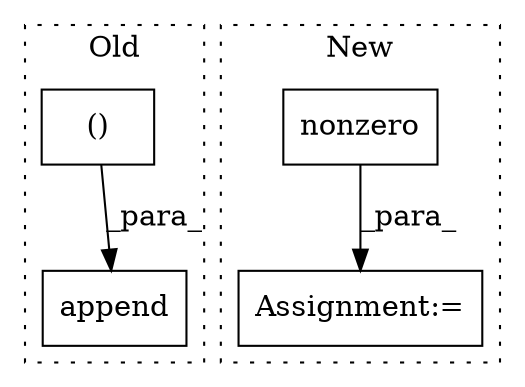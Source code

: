 digraph G {
subgraph cluster0 {
1 [label="append" a="32" s="942,988" l="7,1" shape="box"];
4 [label="()" a="106" s="971" l="15" shape="box"];
label = "Old";
style="dotted";
}
subgraph cluster1 {
2 [label="nonzero" a="32" s="770" l="9" shape="box"];
3 [label="Assignment:=" a="7" s="756" l="1" shape="box"];
label = "New";
style="dotted";
}
2 -> 3 [label="_para_"];
4 -> 1 [label="_para_"];
}